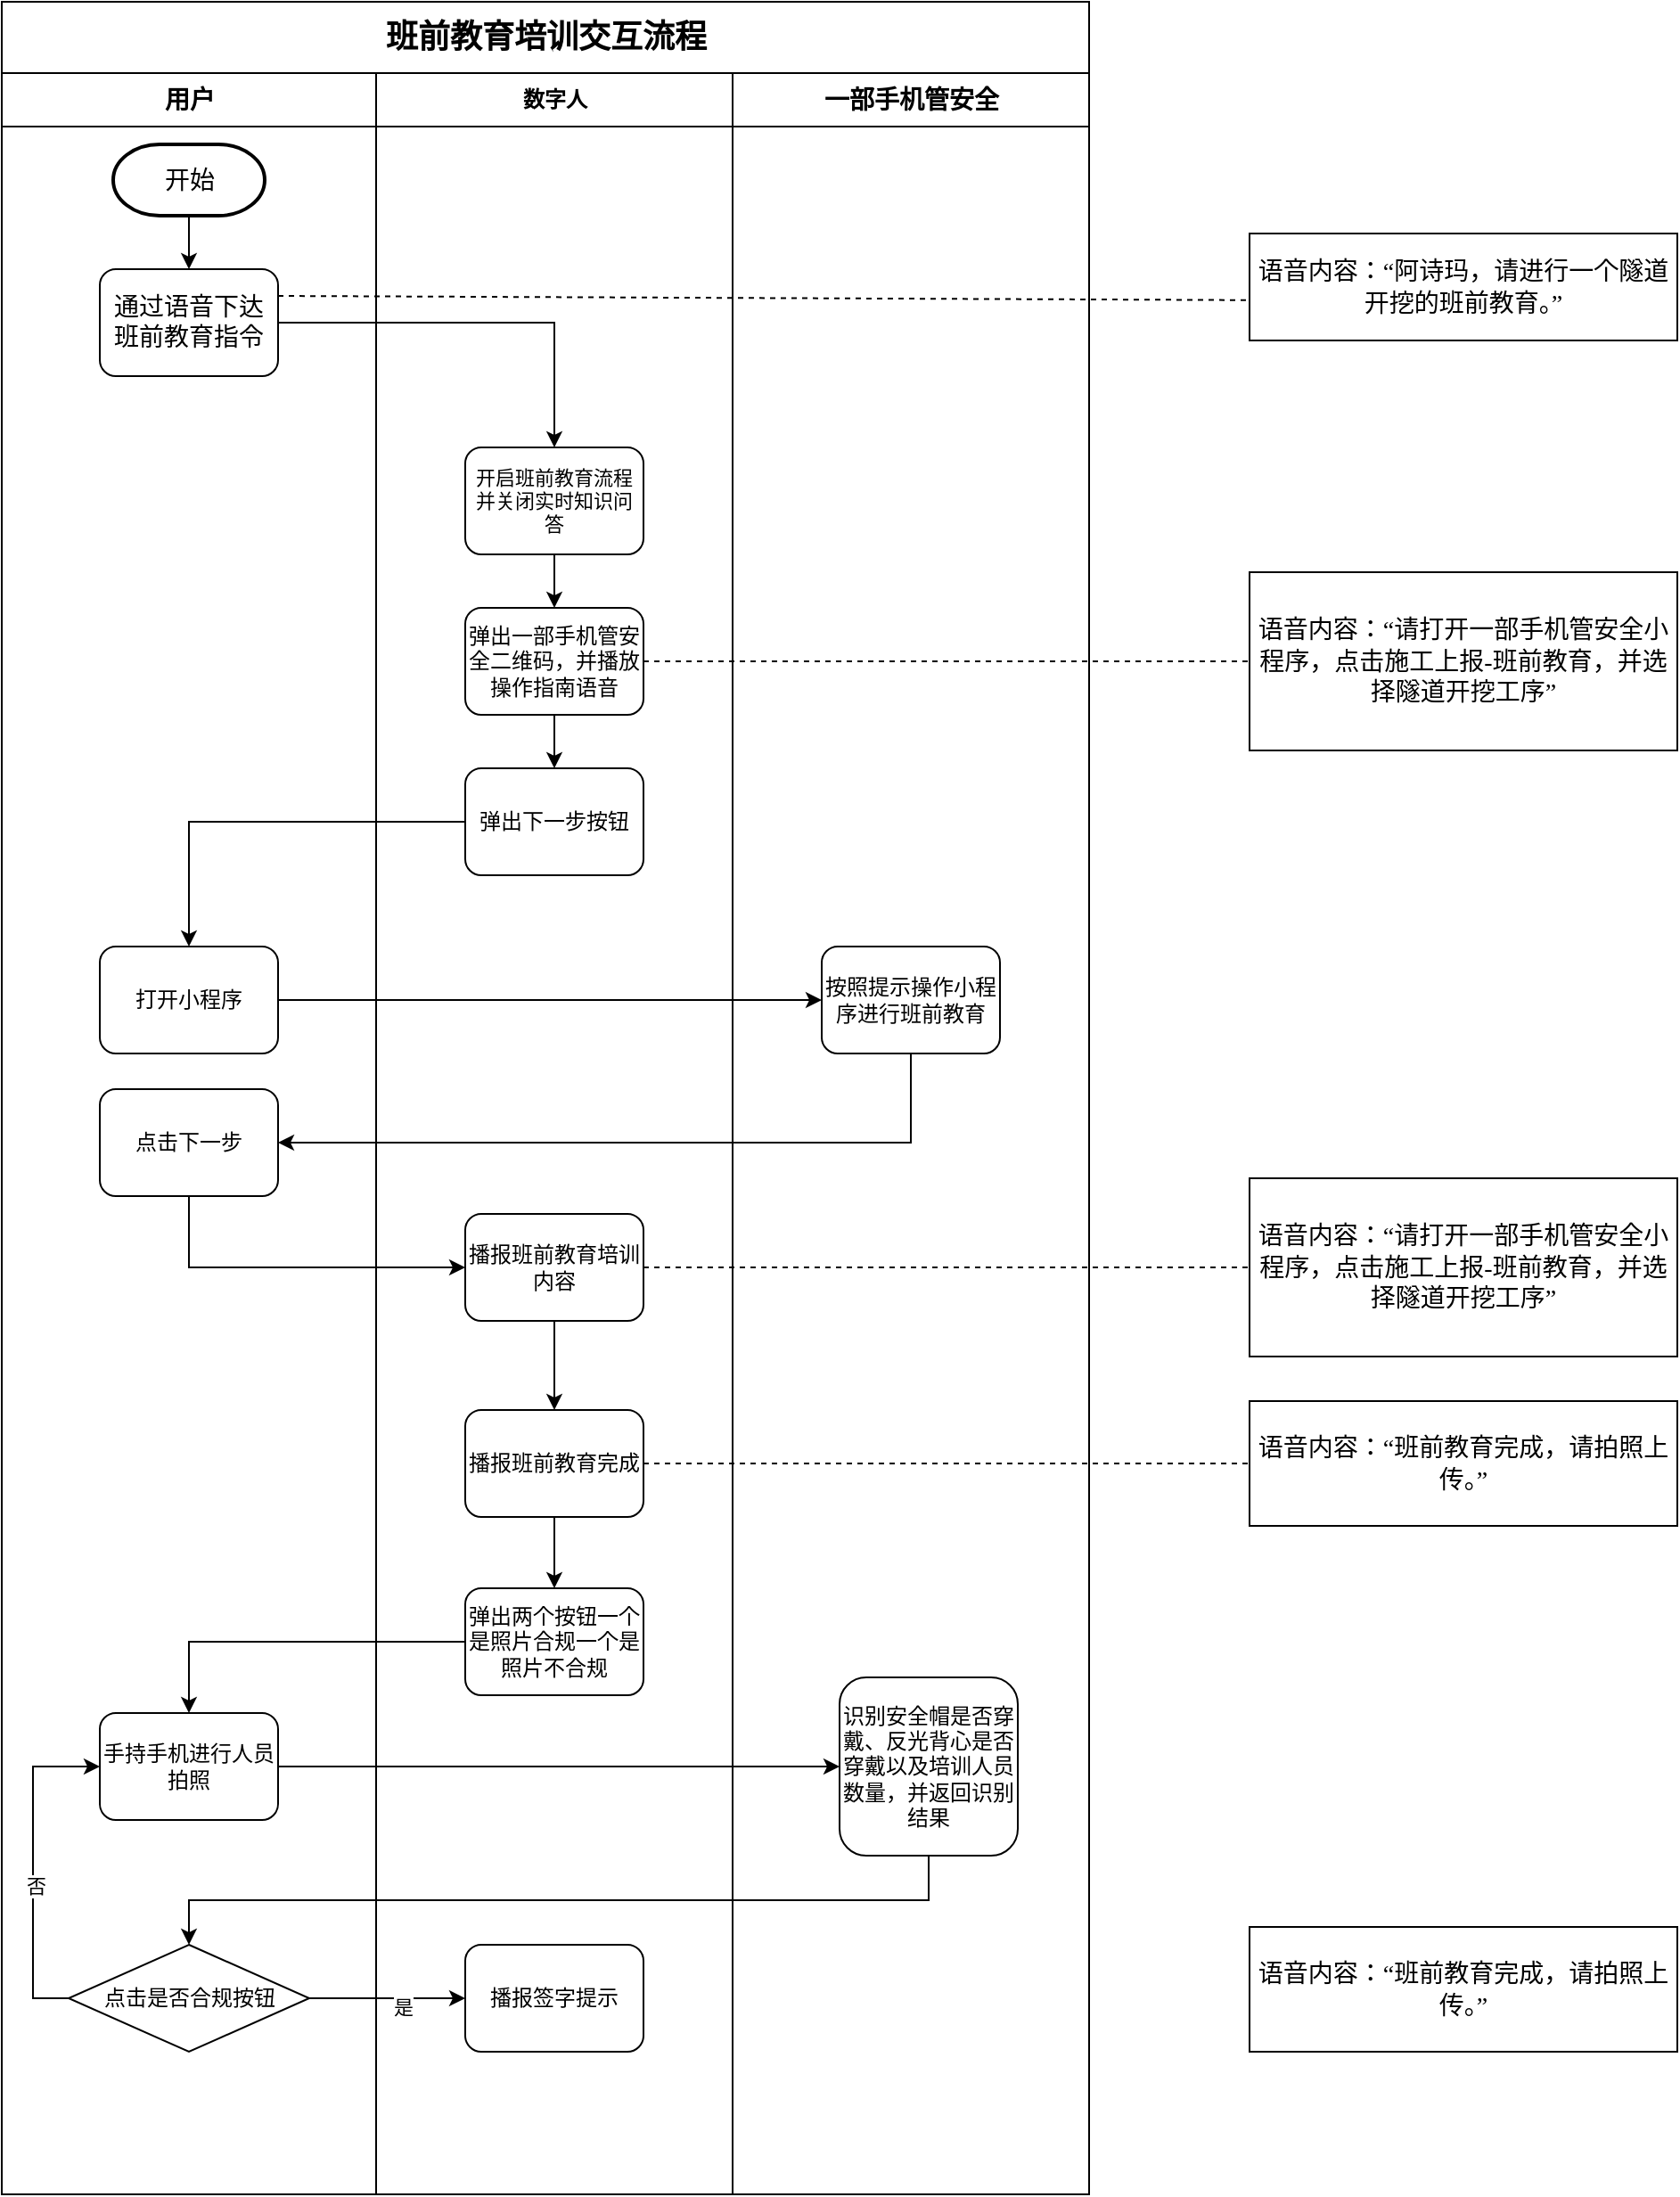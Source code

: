 <mxfile version="24.9.0">
  <diagram name="Page-1" id="74e2e168-ea6b-b213-b513-2b3c1d86103e">
    <mxGraphModel dx="1050" dy="557" grid="1" gridSize="10" guides="1" tooltips="1" connect="1" arrows="1" fold="1" page="1" pageScale="1" pageWidth="1100" pageHeight="850" background="none" math="0" shadow="0">
      <root>
        <mxCell id="0" />
        <mxCell id="1" parent="0" />
        <mxCell id="77e6c97f196da883-1" value="&lt;p class=&quot;MsoNormal&quot;&gt;&lt;span style=&quot;font-family: 宋体;&quot;&gt;&lt;font style=&quot;font-size: 18px;&quot;&gt;班前教育培训交互流程&lt;/font&gt;&lt;/span&gt;&lt;/p&gt;" style="swimlane;html=1;childLayout=stackLayout;startSize=40;rounded=0;shadow=0;labelBackgroundColor=none;strokeWidth=1;fontFamily=Verdana;fontSize=8;align=center;" parent="1" vertex="1">
          <mxGeometry x="70" y="40" width="610" height="1230" as="geometry" />
        </mxCell>
        <mxCell id="77e6c97f196da883-2" value="&lt;font style=&quot;font-size: 14px;&quot;&gt;用户&lt;/font&gt;" style="swimlane;html=1;startSize=30;" parent="77e6c97f196da883-1" vertex="1">
          <mxGeometry y="40" width="210" height="1190" as="geometry" />
        </mxCell>
        <mxCell id="77e6c97f196da883-8" value="&lt;font style=&quot;font-size: 14px;&quot;&gt;通过语音下达&lt;/font&gt;&lt;div&gt;&lt;font style=&quot;font-size: 14px;&quot;&gt;班前教育指令&lt;/font&gt;&lt;/div&gt;" style="rounded=1;whiteSpace=wrap;html=1;shadow=0;labelBackgroundColor=none;strokeWidth=1;fontFamily=Verdana;fontSize=8;align=center;" parent="77e6c97f196da883-2" vertex="1">
          <mxGeometry x="55" y="110" width="100" height="60" as="geometry" />
        </mxCell>
        <mxCell id="Paae4aZZZ5Mrlqz_c9XC-4" style="edgeStyle=orthogonalEdgeStyle;rounded=0;orthogonalLoop=1;jettySize=auto;html=1;exitX=0.5;exitY=1;exitDx=0;exitDy=0;exitPerimeter=0;entryX=0.5;entryY=0;entryDx=0;entryDy=0;" edge="1" parent="77e6c97f196da883-2" source="Paae4aZZZ5Mrlqz_c9XC-3" target="77e6c97f196da883-8">
          <mxGeometry relative="1" as="geometry" />
        </mxCell>
        <mxCell id="Paae4aZZZ5Mrlqz_c9XC-3" value="&lt;font style=&quot;font-size: 14px;&quot;&gt;开始&lt;/font&gt;" style="strokeWidth=2;html=1;shape=mxgraph.flowchart.terminator;whiteSpace=wrap;" vertex="1" parent="77e6c97f196da883-2">
          <mxGeometry x="62.5" y="40" width="85" height="40" as="geometry" />
        </mxCell>
        <mxCell id="Paae4aZZZ5Mrlqz_c9XC-2" value="&lt;font style=&quot;font-size: 12px;&quot;&gt;打开小程序&lt;/font&gt;" style="rounded=1;whiteSpace=wrap;html=1;shadow=0;labelBackgroundColor=none;strokeWidth=1;fontFamily=Verdana;fontSize=8;align=center;" vertex="1" parent="77e6c97f196da883-2">
          <mxGeometry x="55" y="490" width="100" height="60" as="geometry" />
        </mxCell>
        <mxCell id="Paae4aZZZ5Mrlqz_c9XC-28" value="&lt;font style=&quot;font-size: 12px;&quot;&gt;点击下一步&lt;/font&gt;" style="rounded=1;whiteSpace=wrap;html=1;shadow=0;labelBackgroundColor=none;strokeWidth=1;fontFamily=Verdana;fontSize=8;align=center;" vertex="1" parent="77e6c97f196da883-2">
          <mxGeometry x="55" y="570" width="100" height="60" as="geometry" />
        </mxCell>
        <mxCell id="Paae4aZZZ5Mrlqz_c9XC-53" value="&lt;p class=&quot;MsoNormal&quot;&gt;&lt;span style=&quot;&quot;&gt;手持手机进行人员拍照&lt;/span&gt;&lt;/p&gt;" style="rounded=1;whiteSpace=wrap;html=1;shadow=0;labelBackgroundColor=none;strokeWidth=1;fontFamily=Verdana;fontSize=12;align=center;" vertex="1" parent="77e6c97f196da883-2">
          <mxGeometry x="55" y="920" width="100" height="60" as="geometry" />
        </mxCell>
        <mxCell id="Paae4aZZZ5Mrlqz_c9XC-61" style="edgeStyle=orthogonalEdgeStyle;rounded=0;orthogonalLoop=1;jettySize=auto;html=1;exitX=0;exitY=0.5;exitDx=0;exitDy=0;entryX=0;entryY=0.5;entryDx=0;entryDy=0;" edge="1" parent="77e6c97f196da883-2" source="Paae4aZZZ5Mrlqz_c9XC-56" target="Paae4aZZZ5Mrlqz_c9XC-53">
          <mxGeometry relative="1" as="geometry" />
        </mxCell>
        <mxCell id="Paae4aZZZ5Mrlqz_c9XC-62" value="否" style="edgeLabel;html=1;align=center;verticalAlign=middle;resizable=0;points=[];" vertex="1" connectable="0" parent="Paae4aZZZ5Mrlqz_c9XC-61">
          <mxGeometry x="-0.114" relative="1" as="geometry">
            <mxPoint x="1" as="offset" />
          </mxGeometry>
        </mxCell>
        <mxCell id="Paae4aZZZ5Mrlqz_c9XC-56" value="点击是否合规按钮" style="rhombus;whiteSpace=wrap;html=1;" vertex="1" parent="77e6c97f196da883-2">
          <mxGeometry x="37.5" y="1050" width="135" height="60" as="geometry" />
        </mxCell>
        <mxCell id="77e6c97f196da883-3" value="&lt;font&gt;数字人&lt;/font&gt;" style="swimlane;html=1;startSize=30;fontSize=12;fontFamily=Verdana;" parent="77e6c97f196da883-1" vertex="1">
          <mxGeometry x="210" y="40" width="200" height="1190" as="geometry" />
        </mxCell>
        <mxCell id="Paae4aZZZ5Mrlqz_c9XC-16" style="edgeStyle=orthogonalEdgeStyle;rounded=0;orthogonalLoop=1;jettySize=auto;html=1;exitX=0.5;exitY=1;exitDx=0;exitDy=0;entryX=0.5;entryY=0;entryDx=0;entryDy=0;" edge="1" parent="77e6c97f196da883-3" source="77e6c97f196da883-11" target="Paae4aZZZ5Mrlqz_c9XC-15">
          <mxGeometry relative="1" as="geometry" />
        </mxCell>
        <mxCell id="77e6c97f196da883-11" value="&lt;font&gt;开启班前教育流程&lt;/font&gt;&lt;div&gt;&lt;font&gt;并关闭实时知识问答&lt;/font&gt;&lt;/div&gt;" style="rounded=1;whiteSpace=wrap;html=1;shadow=0;labelBackgroundColor=none;strokeWidth=1;fontFamily=Verdana;fontSize=11;align=center;" parent="77e6c97f196da883-3" vertex="1">
          <mxGeometry x="50" y="210" width="100" height="60" as="geometry" />
        </mxCell>
        <mxCell id="Paae4aZZZ5Mrlqz_c9XC-18" style="edgeStyle=orthogonalEdgeStyle;rounded=0;orthogonalLoop=1;jettySize=auto;html=1;exitX=0.5;exitY=1;exitDx=0;exitDy=0;" edge="1" parent="77e6c97f196da883-3" source="Paae4aZZZ5Mrlqz_c9XC-15" target="Paae4aZZZ5Mrlqz_c9XC-17">
          <mxGeometry relative="1" as="geometry" />
        </mxCell>
        <mxCell id="Paae4aZZZ5Mrlqz_c9XC-15" value="&lt;p class=&quot;MsoNormal&quot;&gt;&lt;span style=&quot;&quot;&gt;弹出一部手机管安全二维码，并播放操作指南语音&lt;/span&gt;&lt;/p&gt;" style="rounded=1;whiteSpace=wrap;html=1;shadow=0;labelBackgroundColor=none;strokeWidth=1;fontFamily=Verdana;fontSize=12;align=center;" vertex="1" parent="77e6c97f196da883-3">
          <mxGeometry x="50" y="300" width="100" height="60" as="geometry" />
        </mxCell>
        <mxCell id="Paae4aZZZ5Mrlqz_c9XC-17" value="&lt;p class=&quot;MsoNormal&quot;&gt;&lt;span style=&quot;&quot;&gt;弹出下一步按钮&lt;/span&gt;&lt;/p&gt;" style="rounded=1;whiteSpace=wrap;html=1;shadow=0;labelBackgroundColor=none;strokeWidth=1;fontFamily=Verdana;fontSize=12;align=center;" vertex="1" parent="77e6c97f196da883-3">
          <mxGeometry x="50" y="390" width="100" height="60" as="geometry" />
        </mxCell>
        <mxCell id="Paae4aZZZ5Mrlqz_c9XC-41" style="edgeStyle=orthogonalEdgeStyle;rounded=0;orthogonalLoop=1;jettySize=auto;html=1;exitX=0.5;exitY=1;exitDx=0;exitDy=0;entryX=0.5;entryY=0;entryDx=0;entryDy=0;" edge="1" parent="77e6c97f196da883-3" source="Paae4aZZZ5Mrlqz_c9XC-30" target="Paae4aZZZ5Mrlqz_c9XC-40">
          <mxGeometry relative="1" as="geometry" />
        </mxCell>
        <mxCell id="Paae4aZZZ5Mrlqz_c9XC-30" value="&lt;p class=&quot;MsoNormal&quot;&gt;&lt;span style=&quot;&quot;&gt;播报班前教育培训内容&lt;/span&gt;&lt;/p&gt;" style="rounded=1;whiteSpace=wrap;html=1;shadow=0;labelBackgroundColor=none;strokeWidth=1;fontFamily=Verdana;fontSize=12;align=center;" vertex="1" parent="77e6c97f196da883-3">
          <mxGeometry x="50" y="640" width="100" height="60" as="geometry" />
        </mxCell>
        <mxCell id="Paae4aZZZ5Mrlqz_c9XC-51" style="edgeStyle=orthogonalEdgeStyle;rounded=0;orthogonalLoop=1;jettySize=auto;html=1;exitX=0.5;exitY=1;exitDx=0;exitDy=0;entryX=0.5;entryY=0;entryDx=0;entryDy=0;" edge="1" parent="77e6c97f196da883-3" source="Paae4aZZZ5Mrlqz_c9XC-40" target="Paae4aZZZ5Mrlqz_c9XC-50">
          <mxGeometry relative="1" as="geometry" />
        </mxCell>
        <mxCell id="Paae4aZZZ5Mrlqz_c9XC-40" value="&lt;p class=&quot;MsoNormal&quot;&gt;&lt;span style=&quot;&quot;&gt;播报班前教育完成&lt;/span&gt;&lt;/p&gt;" style="rounded=1;whiteSpace=wrap;html=1;shadow=0;labelBackgroundColor=none;strokeWidth=1;fontFamily=Verdana;fontSize=12;align=center;" vertex="1" parent="77e6c97f196da883-3">
          <mxGeometry x="50" y="750" width="100" height="60" as="geometry" />
        </mxCell>
        <mxCell id="Paae4aZZZ5Mrlqz_c9XC-50" value="&lt;p class=&quot;MsoNormal&quot;&gt;&lt;span style=&quot;&quot;&gt;弹出两个按钮一个是照片合规一个是照片不合规&lt;/span&gt;&lt;/p&gt;" style="rounded=1;whiteSpace=wrap;html=1;shadow=0;labelBackgroundColor=none;strokeWidth=1;fontFamily=Verdana;fontSize=12;align=center;" vertex="1" parent="77e6c97f196da883-3">
          <mxGeometry x="50" y="850" width="100" height="60" as="geometry" />
        </mxCell>
        <mxCell id="Paae4aZZZ5Mrlqz_c9XC-64" value="&lt;p class=&quot;MsoNormal&quot;&gt;&lt;span style=&quot;&quot;&gt;播报签字提示&lt;/span&gt;&lt;/p&gt;" style="rounded=1;whiteSpace=wrap;html=1;shadow=0;labelBackgroundColor=none;strokeWidth=1;fontFamily=Verdana;fontSize=12;align=center;" vertex="1" parent="77e6c97f196da883-3">
          <mxGeometry x="50" y="1050" width="100" height="60" as="geometry" />
        </mxCell>
        <mxCell id="Paae4aZZZ5Mrlqz_c9XC-23" style="edgeStyle=orthogonalEdgeStyle;rounded=0;orthogonalLoop=1;jettySize=auto;html=1;exitX=0;exitY=0.5;exitDx=0;exitDy=0;entryX=0.5;entryY=0;entryDx=0;entryDy=0;" edge="1" parent="77e6c97f196da883-1" source="Paae4aZZZ5Mrlqz_c9XC-17" target="Paae4aZZZ5Mrlqz_c9XC-2">
          <mxGeometry relative="1" as="geometry">
            <mxPoint x="109" y="520" as="targetPoint" />
          </mxGeometry>
        </mxCell>
        <mxCell id="Paae4aZZZ5Mrlqz_c9XC-25" style="edgeStyle=orthogonalEdgeStyle;rounded=0;orthogonalLoop=1;jettySize=auto;html=1;exitX=1;exitY=0.5;exitDx=0;exitDy=0;entryX=0.5;entryY=0;entryDx=0;entryDy=0;elbow=vertical;" edge="1" parent="77e6c97f196da883-1" source="77e6c97f196da883-8" target="77e6c97f196da883-11">
          <mxGeometry relative="1" as="geometry" />
        </mxCell>
        <mxCell id="Paae4aZZZ5Mrlqz_c9XC-39" style="edgeStyle=orthogonalEdgeStyle;rounded=0;orthogonalLoop=1;jettySize=auto;html=1;exitX=0.5;exitY=1;exitDx=0;exitDy=0;entryX=0;entryY=0.5;entryDx=0;entryDy=0;" edge="1" parent="77e6c97f196da883-1" source="Paae4aZZZ5Mrlqz_c9XC-28" target="Paae4aZZZ5Mrlqz_c9XC-30">
          <mxGeometry relative="1" as="geometry" />
        </mxCell>
        <mxCell id="Paae4aZZZ5Mrlqz_c9XC-54" style="edgeStyle=orthogonalEdgeStyle;rounded=0;orthogonalLoop=1;jettySize=auto;html=1;exitX=0;exitY=0.5;exitDx=0;exitDy=0;entryX=0.5;entryY=0;entryDx=0;entryDy=0;" edge="1" parent="77e6c97f196da883-1" source="Paae4aZZZ5Mrlqz_c9XC-50" target="Paae4aZZZ5Mrlqz_c9XC-53">
          <mxGeometry relative="1" as="geometry" />
        </mxCell>
        <mxCell id="Paae4aZZZ5Mrlqz_c9XC-65" style="edgeStyle=orthogonalEdgeStyle;rounded=0;orthogonalLoop=1;jettySize=auto;html=1;exitX=1;exitY=0.5;exitDx=0;exitDy=0;entryX=0;entryY=0.5;entryDx=0;entryDy=0;" edge="1" parent="77e6c97f196da883-1" source="Paae4aZZZ5Mrlqz_c9XC-56" target="Paae4aZZZ5Mrlqz_c9XC-64">
          <mxGeometry relative="1" as="geometry" />
        </mxCell>
        <mxCell id="Paae4aZZZ5Mrlqz_c9XC-66" value="是" style="edgeLabel;html=1;align=center;verticalAlign=middle;resizable=0;points=[];" vertex="1" connectable="0" parent="Paae4aZZZ5Mrlqz_c9XC-65">
          <mxGeometry x="0.177" y="-5" relative="1" as="geometry">
            <mxPoint x="1" as="offset" />
          </mxGeometry>
        </mxCell>
        <mxCell id="Paae4aZZZ5Mrlqz_c9XC-1" value="&lt;font style=&quot;font-size: 14px;&quot;&gt;一部手机管安全&lt;/font&gt;" style="swimlane;html=1;startSize=30;" vertex="1" parent="1">
          <mxGeometry x="480" y="80" width="200" height="1190" as="geometry" />
        </mxCell>
        <mxCell id="Paae4aZZZ5Mrlqz_c9XC-26" value="&lt;span style=&quot;font-size: 12px;&quot;&gt;按照提示操作小程序进行班前教育&lt;/span&gt;" style="rounded=1;whiteSpace=wrap;html=1;shadow=0;labelBackgroundColor=none;strokeWidth=1;fontFamily=Verdana;fontSize=8;align=center;" vertex="1" parent="Paae4aZZZ5Mrlqz_c9XC-1">
          <mxGeometry x="50" y="490" width="100" height="60" as="geometry" />
        </mxCell>
        <mxCell id="Paae4aZZZ5Mrlqz_c9XC-52" value="&lt;p class=&quot;MsoNormal&quot;&gt;&lt;span style=&quot;&quot;&gt;识别安全帽是否穿戴、反光背心是否穿戴以及培训人员数量，并返回识别结果&lt;/span&gt;&lt;/p&gt;" style="rounded=1;whiteSpace=wrap;html=1;shadow=0;labelBackgroundColor=none;strokeWidth=1;fontFamily=Verdana;fontSize=12;align=center;" vertex="1" parent="Paae4aZZZ5Mrlqz_c9XC-1">
          <mxGeometry x="60" y="900" width="100" height="100" as="geometry" />
        </mxCell>
        <mxCell id="Paae4aZZZ5Mrlqz_c9XC-14" value="&lt;font&gt;语音内容：&lt;span style=&quot;font-family: 方正仿宋简体; background-color: initial;&quot;&gt;“阿诗玛，请进行一个隧道开挖的班前教育。”&lt;/span&gt;&lt;/font&gt;" style="rounded=0;whiteSpace=wrap;html=1;fontSize=14;" vertex="1" parent="1">
          <mxGeometry x="770" y="170" width="240" height="60" as="geometry" />
        </mxCell>
        <mxCell id="Paae4aZZZ5Mrlqz_c9XC-19" value="&lt;font&gt;语音内容：&lt;/font&gt;&lt;font style=&quot;font-family: 方正仿宋简体; background-color: initial;&quot; face=&quot;方正仿宋简体&quot;&gt;“请打开一部手机管安全小程序，点击施工上报&lt;/font&gt;&lt;font style=&quot;background-color: initial;&quot; face=&quot;Times New Roman&quot;&gt;-&lt;/font&gt;&lt;font style=&quot;font-family: 方正仿宋简体; background-color: initial;&quot; face=&quot;方正仿宋简体&quot;&gt;班前教育，并选择隧道开挖工序”&lt;/font&gt;" style="rounded=0;whiteSpace=wrap;html=1;fontSize=14;" vertex="1" parent="1">
          <mxGeometry x="770" y="360" width="240" height="100" as="geometry" />
        </mxCell>
        <mxCell id="Paae4aZZZ5Mrlqz_c9XC-21" value="" style="endArrow=none;dashed=1;html=1;rounded=0;exitX=1;exitY=0.25;exitDx=0;exitDy=0;entryX=0.003;entryY=0.623;entryDx=0;entryDy=0;entryPerimeter=0;" edge="1" parent="1" source="77e6c97f196da883-8" target="Paae4aZZZ5Mrlqz_c9XC-14">
          <mxGeometry width="50" height="50" relative="1" as="geometry">
            <mxPoint x="550" y="400" as="sourcePoint" />
            <mxPoint x="600" y="350" as="targetPoint" />
          </mxGeometry>
        </mxCell>
        <mxCell id="Paae4aZZZ5Mrlqz_c9XC-22" value="" style="endArrow=none;dashed=1;html=1;rounded=0;exitX=1;exitY=0.5;exitDx=0;exitDy=0;entryX=0;entryY=0.5;entryDx=0;entryDy=0;" edge="1" parent="1" source="Paae4aZZZ5Mrlqz_c9XC-15" target="Paae4aZZZ5Mrlqz_c9XC-19">
          <mxGeometry width="50" height="50" relative="1" as="geometry">
            <mxPoint x="550" y="400" as="sourcePoint" />
            <mxPoint x="600" y="350" as="targetPoint" />
          </mxGeometry>
        </mxCell>
        <mxCell id="Paae4aZZZ5Mrlqz_c9XC-27" style="edgeStyle=orthogonalEdgeStyle;rounded=0;orthogonalLoop=1;jettySize=auto;html=1;exitX=1;exitY=0.5;exitDx=0;exitDy=0;entryX=0;entryY=0.5;entryDx=0;entryDy=0;" edge="1" parent="1" source="Paae4aZZZ5Mrlqz_c9XC-2" target="Paae4aZZZ5Mrlqz_c9XC-26">
          <mxGeometry relative="1" as="geometry" />
        </mxCell>
        <mxCell id="Paae4aZZZ5Mrlqz_c9XC-29" style="edgeStyle=orthogonalEdgeStyle;rounded=0;orthogonalLoop=1;jettySize=auto;html=1;exitX=0.5;exitY=1;exitDx=0;exitDy=0;entryX=1;entryY=0.5;entryDx=0;entryDy=0;" edge="1" parent="1" source="Paae4aZZZ5Mrlqz_c9XC-26" target="Paae4aZZZ5Mrlqz_c9XC-28">
          <mxGeometry relative="1" as="geometry" />
        </mxCell>
        <mxCell id="Paae4aZZZ5Mrlqz_c9XC-42" value="&lt;font&gt;语音内容：&lt;/font&gt;&lt;font style=&quot;font-family: 方正仿宋简体; background-color: initial;&quot; face=&quot;方正仿宋简体&quot;&gt;“请打开一部手机管安全小程序，点击施工上报&lt;/font&gt;&lt;font style=&quot;background-color: initial;&quot; face=&quot;Times New Roman&quot;&gt;-&lt;/font&gt;&lt;font style=&quot;font-family: 方正仿宋简体; background-color: initial;&quot; face=&quot;方正仿宋简体&quot;&gt;班前教育，并选择隧道开挖工序”&lt;/font&gt;" style="rounded=0;whiteSpace=wrap;html=1;fontSize=14;" vertex="1" parent="1">
          <mxGeometry x="770" y="700" width="240" height="100" as="geometry" />
        </mxCell>
        <mxCell id="Paae4aZZZ5Mrlqz_c9XC-43" value="" style="endArrow=none;dashed=1;html=1;rounded=0;exitX=1;exitY=0.5;exitDx=0;exitDy=0;entryX=0;entryY=0.5;entryDx=0;entryDy=0;" edge="1" parent="1" source="Paae4aZZZ5Mrlqz_c9XC-30" target="Paae4aZZZ5Mrlqz_c9XC-42">
          <mxGeometry width="50" height="50" relative="1" as="geometry">
            <mxPoint x="550" y="540" as="sourcePoint" />
            <mxPoint x="750" y="749" as="targetPoint" />
          </mxGeometry>
        </mxCell>
        <mxCell id="Paae4aZZZ5Mrlqz_c9XC-46" value="&lt;font&gt;语音内容：&lt;/font&gt;&lt;span style=&quot;font-family: 方正仿宋简体; background-color: initial;&quot;&gt;“班前教育完成，请拍照上传。”&lt;/span&gt;" style="rounded=0;whiteSpace=wrap;html=1;fontSize=14;" vertex="1" parent="1">
          <mxGeometry x="770" y="825" width="240" height="70" as="geometry" />
        </mxCell>
        <mxCell id="Paae4aZZZ5Mrlqz_c9XC-48" value="" style="endArrow=none;dashed=1;html=1;rounded=0;exitX=1;exitY=0.5;exitDx=0;exitDy=0;entryX=0;entryY=0.5;entryDx=0;entryDy=0;" edge="1" parent="1" source="Paae4aZZZ5Mrlqz_c9XC-40" target="Paae4aZZZ5Mrlqz_c9XC-46">
          <mxGeometry width="50" height="50" relative="1" as="geometry">
            <mxPoint x="550" y="840" as="sourcePoint" />
            <mxPoint x="600" y="790" as="targetPoint" />
          </mxGeometry>
        </mxCell>
        <mxCell id="Paae4aZZZ5Mrlqz_c9XC-55" style="edgeStyle=orthogonalEdgeStyle;rounded=0;orthogonalLoop=1;jettySize=auto;html=1;exitX=1;exitY=0.5;exitDx=0;exitDy=0;" edge="1" parent="1" source="Paae4aZZZ5Mrlqz_c9XC-53" target="Paae4aZZZ5Mrlqz_c9XC-52">
          <mxGeometry relative="1" as="geometry" />
        </mxCell>
        <mxCell id="Paae4aZZZ5Mrlqz_c9XC-63" style="edgeStyle=orthogonalEdgeStyle;rounded=0;orthogonalLoop=1;jettySize=auto;html=1;exitX=0.5;exitY=1;exitDx=0;exitDy=0;entryX=0.5;entryY=0;entryDx=0;entryDy=0;" edge="1" parent="1" source="Paae4aZZZ5Mrlqz_c9XC-52" target="Paae4aZZZ5Mrlqz_c9XC-56">
          <mxGeometry relative="1" as="geometry" />
        </mxCell>
        <mxCell id="Paae4aZZZ5Mrlqz_c9XC-67" value="&lt;font&gt;语音内容：&lt;/font&gt;&lt;span style=&quot;font-family: 方正仿宋简体; background-color: initial;&quot;&gt;“班前教育完成，请拍照上传。”&lt;/span&gt;" style="rounded=0;whiteSpace=wrap;html=1;fontSize=14;" vertex="1" parent="1">
          <mxGeometry x="770" y="1120" width="240" height="70" as="geometry" />
        </mxCell>
      </root>
    </mxGraphModel>
  </diagram>
</mxfile>
